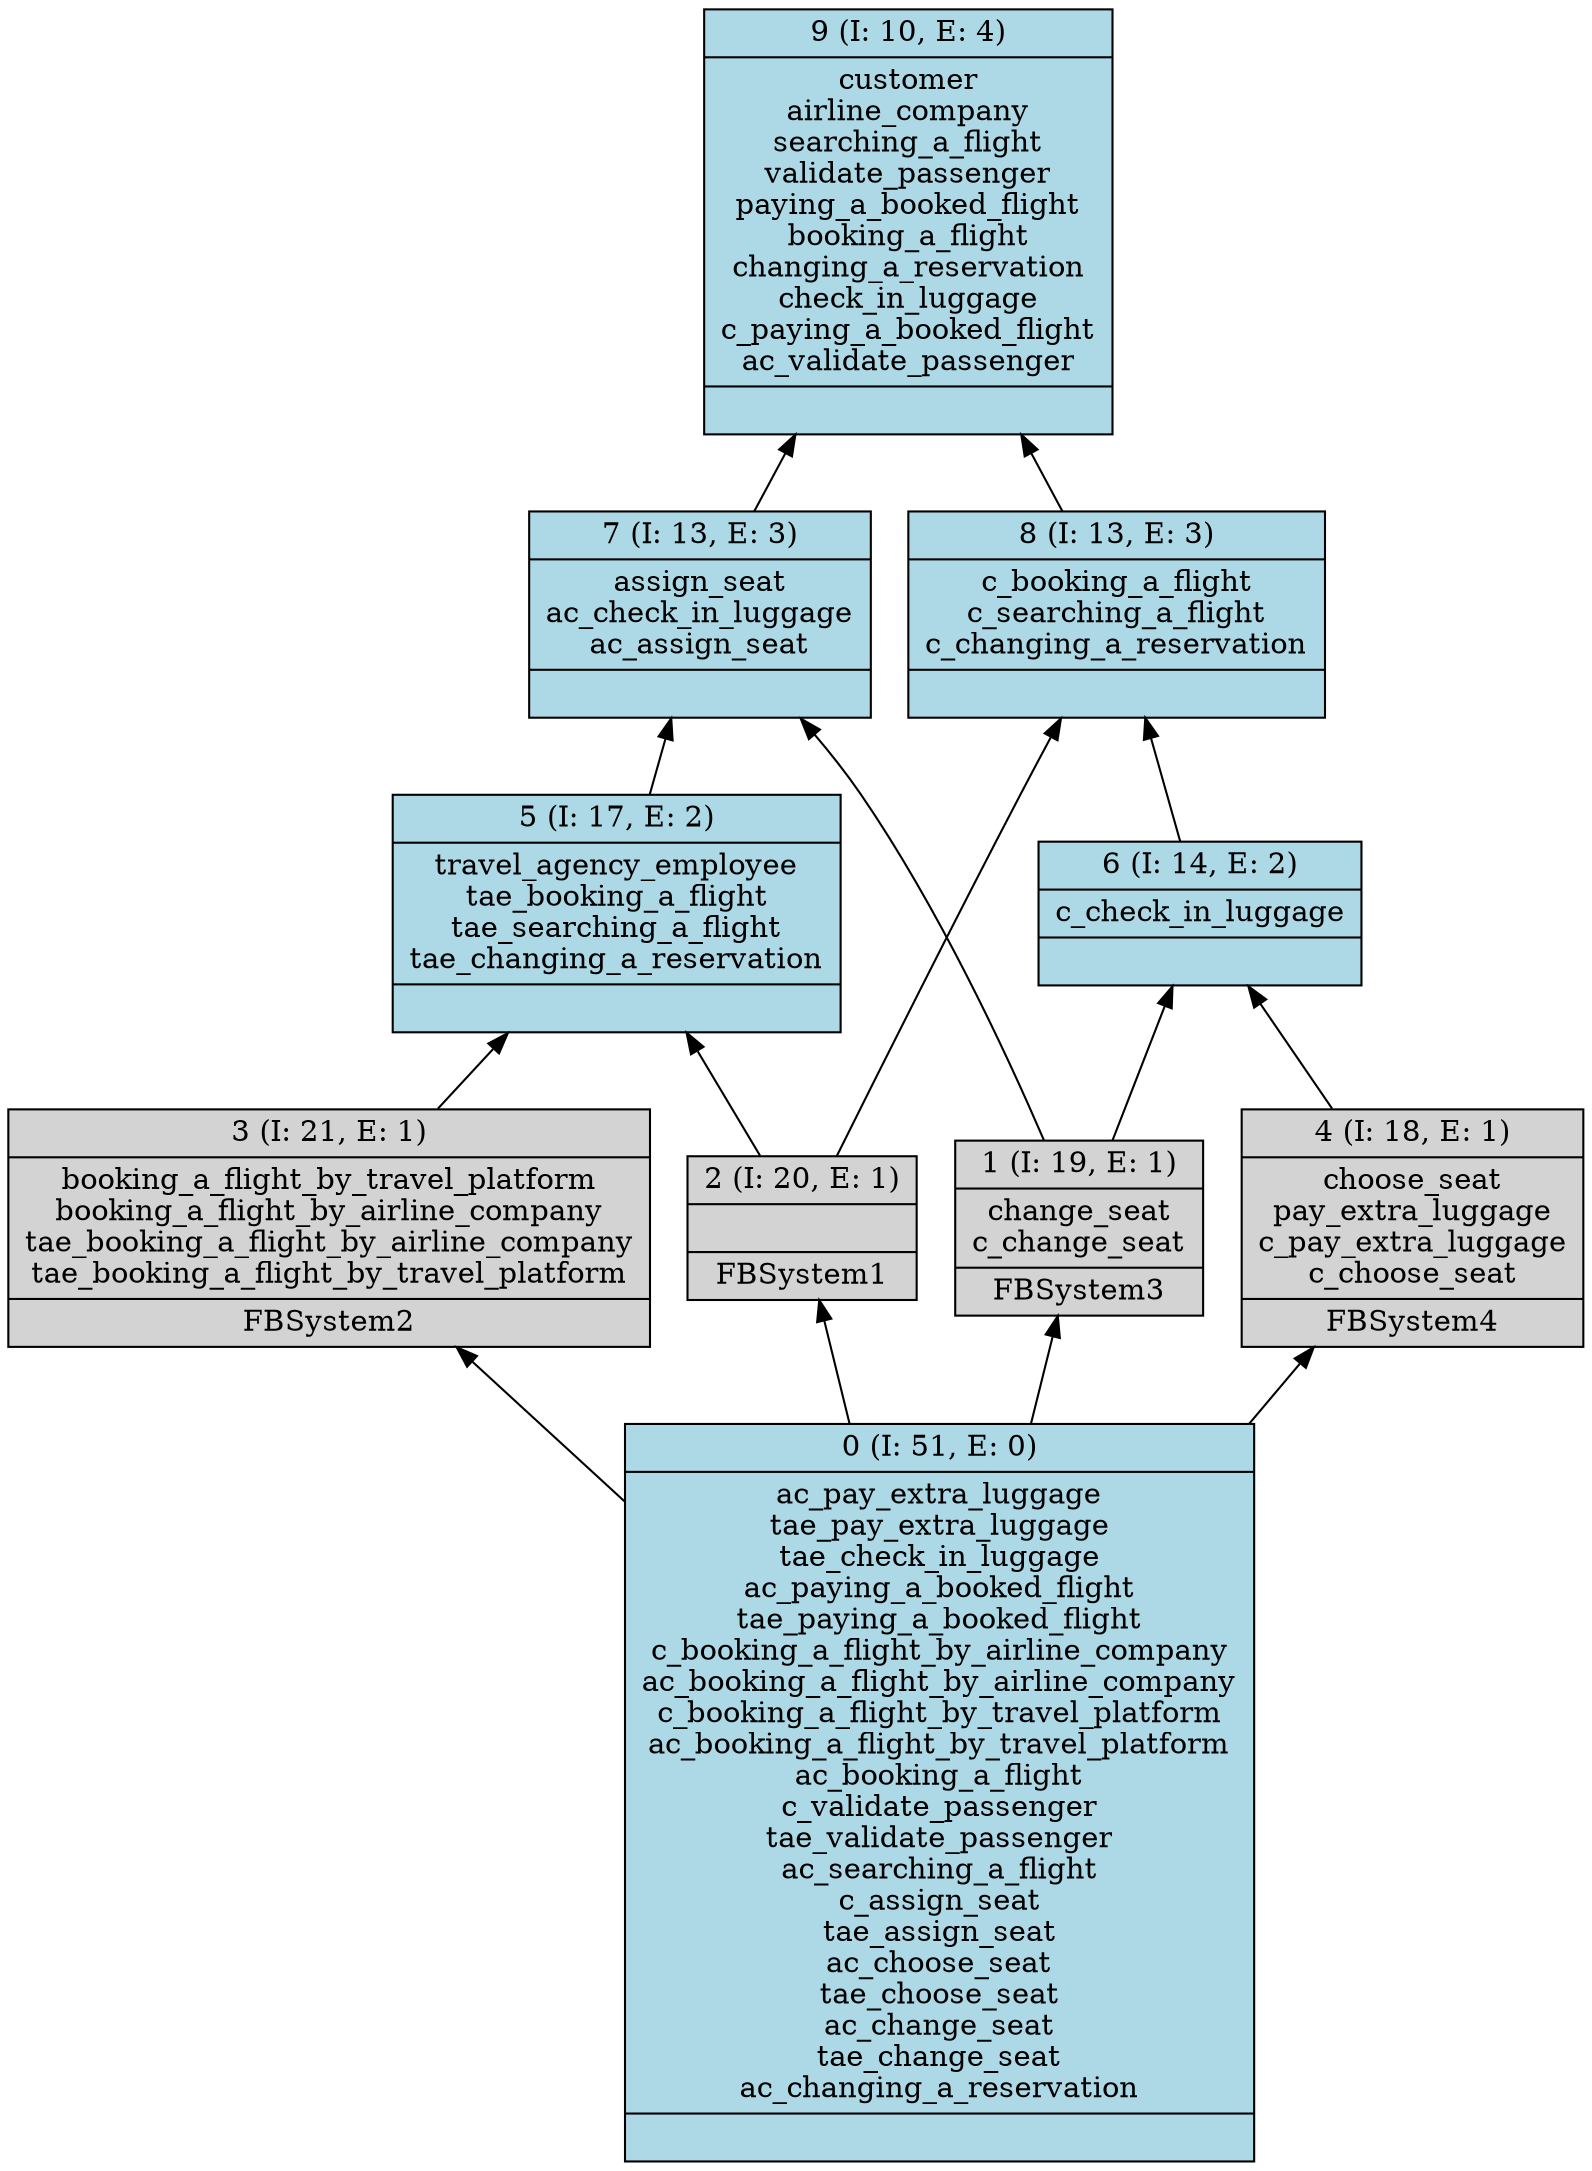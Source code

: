 digraph G { 
	rankdir=BT;
0 [shape=record,style=filled,fillcolor=lightblue,label="{0 (I: 51, E: 0)|ac_pay_extra_luggage\ntae_pay_extra_luggage\ntae_check_in_luggage\nac_paying_a_booked_flight\ntae_paying_a_booked_flight\nc_booking_a_flight_by_airline_company\nac_booking_a_flight_by_airline_company\nc_booking_a_flight_by_travel_platform\nac_booking_a_flight_by_travel_platform\nac_booking_a_flight\nc_validate_passenger\ntae_validate_passenger\nac_searching_a_flight\nc_assign_seat\ntae_assign_seat\nac_choose_seat\ntae_choose_seat\nac_change_seat\ntae_change_seat\nac_changing_a_reservation\n|}"];
1 [shape=record,style=filled,label="{1 (I: 19, E: 1)|change_seat\nc_change_seat\n|FBSystem3\n}"];
2 [shape=record,style=filled,label="{2 (I: 20, E: 1)||FBSystem1\n}"];
3 [shape=record,style=filled,label="{3 (I: 21, E: 1)|booking_a_flight_by_travel_platform\nbooking_a_flight_by_airline_company\ntae_booking_a_flight_by_airline_company\ntae_booking_a_flight_by_travel_platform\n|FBSystem2\n}"];
4 [shape=record,style=filled,label="{4 (I: 18, E: 1)|choose_seat\npay_extra_luggage\nc_pay_extra_luggage\nc_choose_seat\n|FBSystem4\n}"];
5 [shape=record,style=filled,fillcolor=lightblue,label="{5 (I: 17, E: 2)|travel_agency_employee\ntae_booking_a_flight\ntae_searching_a_flight\ntae_changing_a_reservation\n|}"];
6 [shape=record,style=filled,fillcolor=lightblue,label="{6 (I: 14, E: 2)|c_check_in_luggage\n|}"];
7 [shape=record,style=filled,fillcolor=lightblue,label="{7 (I: 13, E: 3)|assign_seat\nac_check_in_luggage\nac_assign_seat\n|}"];
8 [shape=record,style=filled,fillcolor=lightblue,label="{8 (I: 13, E: 3)|c_booking_a_flight\nc_searching_a_flight\nc_changing_a_reservation\n|}"];
9 [shape=record,style=filled,fillcolor=lightblue,label="{9 (I: 10, E: 4)|customer\nairline_company\nsearching_a_flight\nvalidate_passenger\npaying_a_booked_flight\nbooking_a_flight\nchanging_a_reservation\ncheck_in_luggage\nc_paying_a_booked_flight\nac_validate_passenger\n|}"];
	0 -> 1
	0 -> 2
	0 -> 3
	0 -> 4
	1 -> 6
	1 -> 7
	2 -> 5
	2 -> 8
	3 -> 5
	4 -> 6
	5 -> 7
	6 -> 8
	7 -> 9
	8 -> 9
}